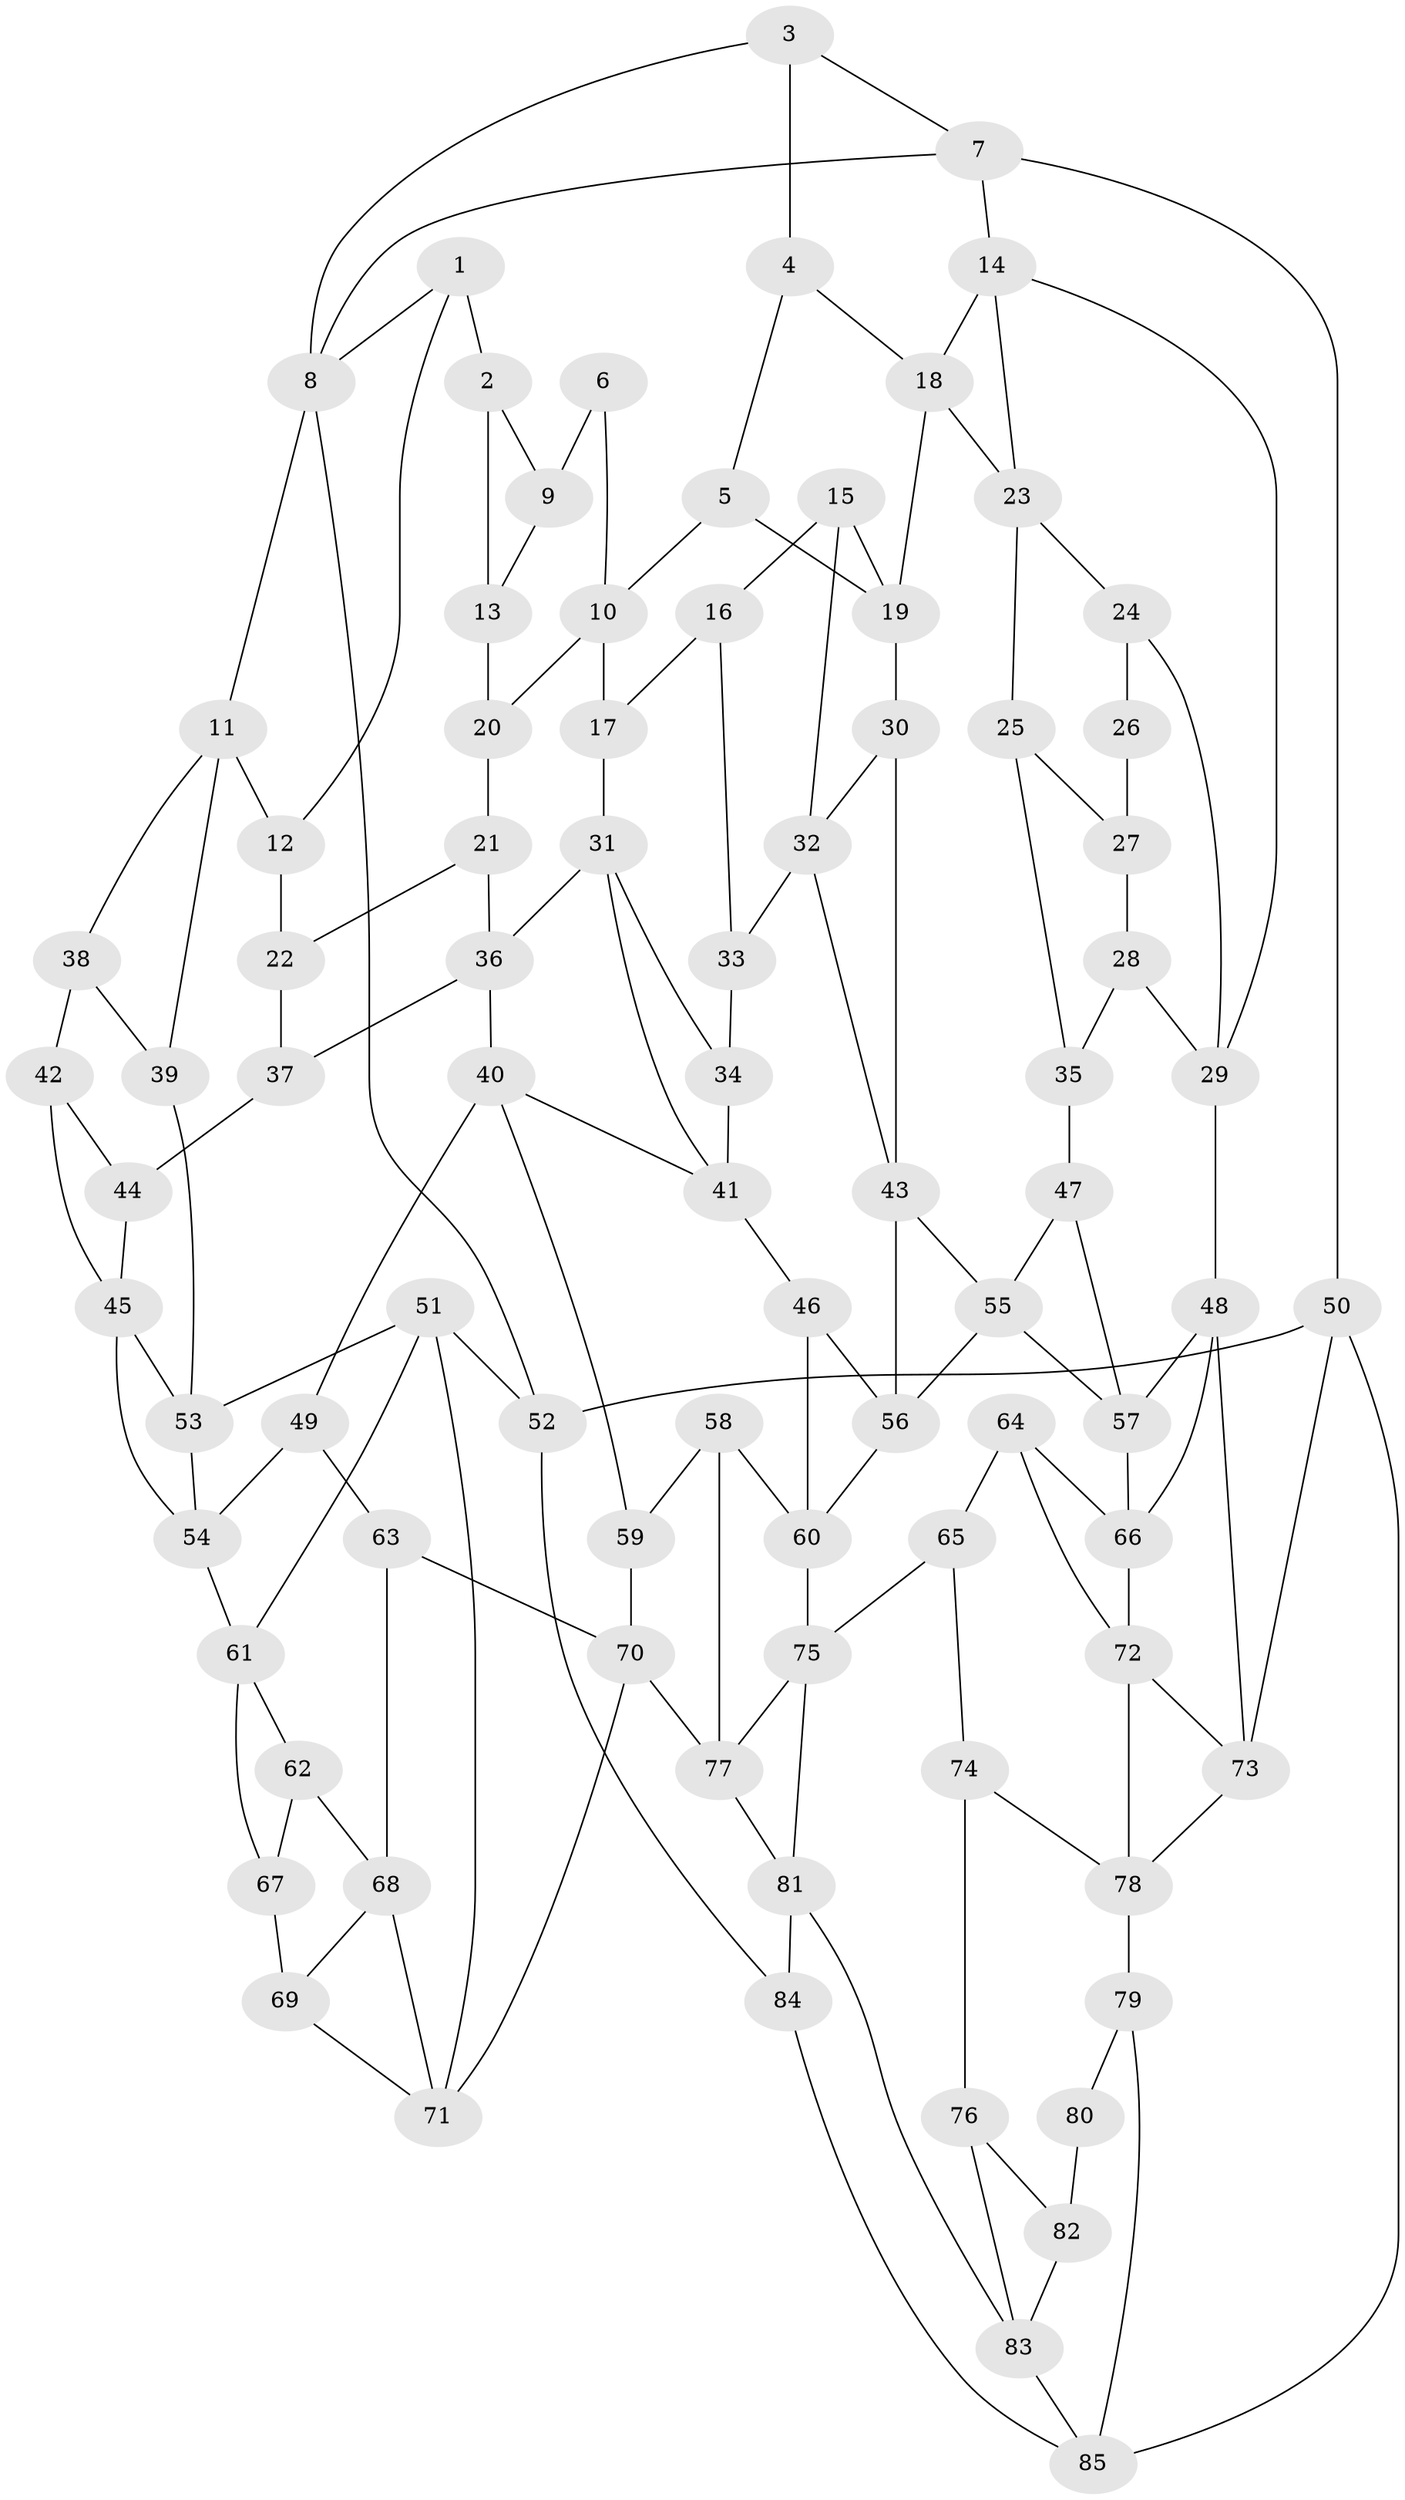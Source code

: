 // original degree distribution, {3: 0.014285714285714285, 4: 0.21428571428571427, 5: 0.5714285714285714, 6: 0.2}
// Generated by graph-tools (version 1.1) at 2025/38/03/04/25 23:38:33]
// undirected, 85 vertices, 146 edges
graph export_dot {
  node [color=gray90,style=filled];
  1;
  2;
  3;
  4;
  5;
  6;
  7;
  8;
  9;
  10;
  11;
  12;
  13;
  14;
  15;
  16;
  17;
  18;
  19;
  20;
  21;
  22;
  23;
  24;
  25;
  26;
  27;
  28;
  29;
  30;
  31;
  32;
  33;
  34;
  35;
  36;
  37;
  38;
  39;
  40;
  41;
  42;
  43;
  44;
  45;
  46;
  47;
  48;
  49;
  50;
  51;
  52;
  53;
  54;
  55;
  56;
  57;
  58;
  59;
  60;
  61;
  62;
  63;
  64;
  65;
  66;
  67;
  68;
  69;
  70;
  71;
  72;
  73;
  74;
  75;
  76;
  77;
  78;
  79;
  80;
  81;
  82;
  83;
  84;
  85;
  1 -- 2 [weight=1.0];
  1 -- 8 [weight=1.0];
  1 -- 12 [weight=1.0];
  2 -- 9 [weight=1.0];
  2 -- 13 [weight=1.0];
  3 -- 4 [weight=1.0];
  3 -- 7 [weight=1.0];
  3 -- 8 [weight=1.0];
  4 -- 5 [weight=1.0];
  4 -- 18 [weight=1.0];
  5 -- 10 [weight=1.0];
  5 -- 19 [weight=1.0];
  6 -- 9 [weight=2.0];
  6 -- 10 [weight=1.0];
  7 -- 8 [weight=1.0];
  7 -- 14 [weight=1.0];
  7 -- 50 [weight=1.0];
  8 -- 11 [weight=1.0];
  8 -- 52 [weight=1.0];
  9 -- 13 [weight=1.0];
  10 -- 17 [weight=1.0];
  10 -- 20 [weight=1.0];
  11 -- 12 [weight=1.0];
  11 -- 38 [weight=1.0];
  11 -- 39 [weight=1.0];
  12 -- 22 [weight=1.0];
  13 -- 20 [weight=2.0];
  14 -- 18 [weight=1.0];
  14 -- 23 [weight=1.0];
  14 -- 29 [weight=1.0];
  15 -- 16 [weight=1.0];
  15 -- 19 [weight=1.0];
  15 -- 32 [weight=1.0];
  16 -- 17 [weight=1.0];
  16 -- 33 [weight=1.0];
  17 -- 31 [weight=1.0];
  18 -- 19 [weight=1.0];
  18 -- 23 [weight=1.0];
  19 -- 30 [weight=1.0];
  20 -- 21 [weight=1.0];
  21 -- 22 [weight=1.0];
  21 -- 36 [weight=1.0];
  22 -- 37 [weight=1.0];
  23 -- 24 [weight=1.0];
  23 -- 25 [weight=1.0];
  24 -- 26 [weight=2.0];
  24 -- 29 [weight=1.0];
  25 -- 27 [weight=1.0];
  25 -- 35 [weight=1.0];
  26 -- 27 [weight=2.0];
  27 -- 28 [weight=1.0];
  28 -- 29 [weight=1.0];
  28 -- 35 [weight=1.0];
  29 -- 48 [weight=1.0];
  30 -- 32 [weight=1.0];
  30 -- 43 [weight=1.0];
  31 -- 34 [weight=1.0];
  31 -- 36 [weight=1.0];
  31 -- 41 [weight=1.0];
  32 -- 33 [weight=1.0];
  32 -- 43 [weight=1.0];
  33 -- 34 [weight=2.0];
  34 -- 41 [weight=1.0];
  35 -- 47 [weight=2.0];
  36 -- 37 [weight=1.0];
  36 -- 40 [weight=1.0];
  37 -- 44 [weight=2.0];
  38 -- 39 [weight=1.0];
  38 -- 42 [weight=2.0];
  39 -- 53 [weight=1.0];
  40 -- 41 [weight=1.0];
  40 -- 49 [weight=1.0];
  40 -- 59 [weight=1.0];
  41 -- 46 [weight=1.0];
  42 -- 44 [weight=1.0];
  42 -- 45 [weight=1.0];
  43 -- 55 [weight=1.0];
  43 -- 56 [weight=1.0];
  44 -- 45 [weight=1.0];
  45 -- 53 [weight=1.0];
  45 -- 54 [weight=1.0];
  46 -- 56 [weight=1.0];
  46 -- 60 [weight=1.0];
  47 -- 55 [weight=1.0];
  47 -- 57 [weight=1.0];
  48 -- 57 [weight=1.0];
  48 -- 66 [weight=1.0];
  48 -- 73 [weight=1.0];
  49 -- 54 [weight=1.0];
  49 -- 63 [weight=1.0];
  50 -- 52 [weight=1.0];
  50 -- 73 [weight=1.0];
  50 -- 85 [weight=1.0];
  51 -- 52 [weight=1.0];
  51 -- 53 [weight=1.0];
  51 -- 61 [weight=1.0];
  51 -- 71 [weight=1.0];
  52 -- 84 [weight=1.0];
  53 -- 54 [weight=1.0];
  54 -- 61 [weight=1.0];
  55 -- 56 [weight=1.0];
  55 -- 57 [weight=1.0];
  56 -- 60 [weight=1.0];
  57 -- 66 [weight=1.0];
  58 -- 59 [weight=1.0];
  58 -- 60 [weight=1.0];
  58 -- 77 [weight=1.0];
  59 -- 70 [weight=1.0];
  60 -- 75 [weight=1.0];
  61 -- 62 [weight=1.0];
  61 -- 67 [weight=1.0];
  62 -- 67 [weight=1.0];
  62 -- 68 [weight=1.0];
  63 -- 68 [weight=1.0];
  63 -- 70 [weight=1.0];
  64 -- 65 [weight=1.0];
  64 -- 66 [weight=1.0];
  64 -- 72 [weight=1.0];
  65 -- 74 [weight=1.0];
  65 -- 75 [weight=1.0];
  66 -- 72 [weight=1.0];
  67 -- 69 [weight=2.0];
  68 -- 69 [weight=1.0];
  68 -- 71 [weight=1.0];
  69 -- 71 [weight=1.0];
  70 -- 71 [weight=1.0];
  70 -- 77 [weight=1.0];
  72 -- 73 [weight=1.0];
  72 -- 78 [weight=1.0];
  73 -- 78 [weight=1.0];
  74 -- 76 [weight=1.0];
  74 -- 78 [weight=1.0];
  75 -- 77 [weight=1.0];
  75 -- 81 [weight=1.0];
  76 -- 82 [weight=1.0];
  76 -- 83 [weight=1.0];
  77 -- 81 [weight=1.0];
  78 -- 79 [weight=1.0];
  79 -- 80 [weight=1.0];
  79 -- 85 [weight=1.0];
  80 -- 82 [weight=2.0];
  81 -- 83 [weight=1.0];
  81 -- 84 [weight=1.0];
  82 -- 83 [weight=1.0];
  83 -- 85 [weight=1.0];
  84 -- 85 [weight=1.0];
}
